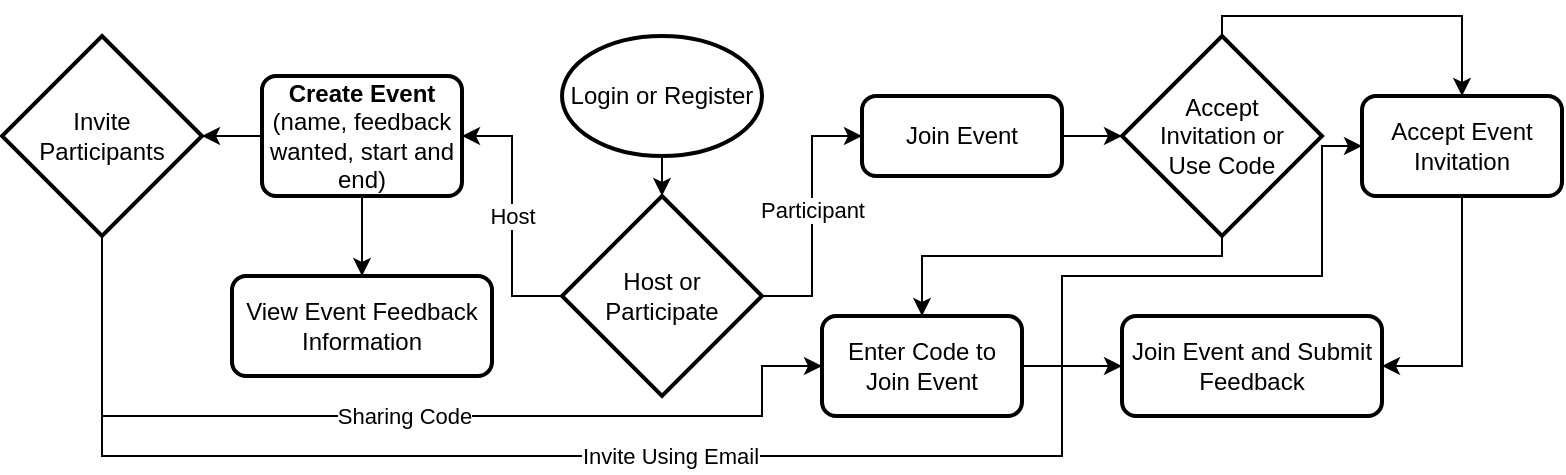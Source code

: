 <mxfile version="14.2.7" type="github">
  <diagram id="kEJS7GYe4vapTDvjzmlF" name="Page-1">
    <mxGraphModel dx="788" dy="543" grid="1" gridSize="10" guides="1" tooltips="1" connect="1" arrows="1" fold="1" page="1" pageScale="1" pageWidth="827" pageHeight="1169" math="0" shadow="0">
      <root>
        <mxCell id="0" />
        <mxCell id="1" parent="0" />
        <mxCell id="CwUWmu0VhKsochQkaoye-10" style="edgeStyle=orthogonalEdgeStyle;rounded=0;orthogonalLoop=1;jettySize=auto;html=1;entryX=1;entryY=0.5;entryDx=0;entryDy=0;" parent="1" source="CwUWmu0VhKsochQkaoye-6" target="CwUWmu0VhKsochQkaoye-9" edge="1">
          <mxGeometry relative="1" as="geometry" />
        </mxCell>
        <mxCell id="CwUWmu0VhKsochQkaoye-13" value="Host" style="edgeLabel;html=1;align=center;verticalAlign=middle;resizable=0;points=[];" parent="CwUWmu0VhKsochQkaoye-10" vertex="1" connectable="0">
          <mxGeometry x="-0.022" y="3" relative="1" as="geometry">
            <mxPoint x="3" y="-2" as="offset" />
          </mxGeometry>
        </mxCell>
        <mxCell id="CwUWmu0VhKsochQkaoye-12" style="edgeStyle=orthogonalEdgeStyle;rounded=0;orthogonalLoop=1;jettySize=auto;html=1;entryX=0;entryY=0.5;entryDx=0;entryDy=0;" parent="1" source="CwUWmu0VhKsochQkaoye-6" target="CwUWmu0VhKsochQkaoye-11" edge="1">
          <mxGeometry relative="1" as="geometry" />
        </mxCell>
        <mxCell id="CwUWmu0VhKsochQkaoye-14" value="Participant" style="edgeLabel;html=1;align=center;verticalAlign=middle;resizable=0;points=[];" parent="CwUWmu0VhKsochQkaoye-12" vertex="1" connectable="0">
          <mxGeometry x="-0.144" y="-4" relative="1" as="geometry">
            <mxPoint x="-4" y="-13" as="offset" />
          </mxGeometry>
        </mxCell>
        <mxCell id="CwUWmu0VhKsochQkaoye-6" value="Host or Participate" style="strokeWidth=2;html=1;shape=mxgraph.flowchart.decision;whiteSpace=wrap;" parent="1" vertex="1">
          <mxGeometry x="350" y="140" width="100" height="100" as="geometry" />
        </mxCell>
        <mxCell id="E_DURaKCawPtjk9vcbm5-1" style="edgeStyle=orthogonalEdgeStyle;rounded=0;orthogonalLoop=1;jettySize=auto;html=1;entryX=1;entryY=0.5;entryDx=0;entryDy=0;entryPerimeter=0;" edge="1" parent="1" source="CwUWmu0VhKsochQkaoye-9" target="CwUWmu0VhKsochQkaoye-28">
          <mxGeometry relative="1" as="geometry" />
        </mxCell>
        <mxCell id="E_DURaKCawPtjk9vcbm5-6" style="edgeStyle=orthogonalEdgeStyle;rounded=0;orthogonalLoop=1;jettySize=auto;html=1;entryX=0.5;entryY=0;entryDx=0;entryDy=0;" edge="1" parent="1" source="CwUWmu0VhKsochQkaoye-9" target="CwUWmu0VhKsochQkaoye-40">
          <mxGeometry relative="1" as="geometry" />
        </mxCell>
        <mxCell id="CwUWmu0VhKsochQkaoye-9" value="&lt;div&gt;&lt;b&gt;Create Event&lt;/b&gt;&lt;/div&gt;&lt;div&gt;(name, feedback wanted, start and end)&lt;br&gt;&lt;/div&gt;" style="rounded=1;whiteSpace=wrap;html=1;absoluteArcSize=1;arcSize=14;strokeWidth=2;" parent="1" vertex="1">
          <mxGeometry x="200" y="80" width="100" height="60" as="geometry" />
        </mxCell>
        <mxCell id="CwUWmu0VhKsochQkaoye-24" style="edgeStyle=orthogonalEdgeStyle;rounded=0;orthogonalLoop=1;jettySize=auto;html=1;" parent="1" source="CwUWmu0VhKsochQkaoye-11" target="CwUWmu0VhKsochQkaoye-23" edge="1">
          <mxGeometry relative="1" as="geometry" />
        </mxCell>
        <mxCell id="CwUWmu0VhKsochQkaoye-11" value="Join Event" style="rounded=1;whiteSpace=wrap;html=1;absoluteArcSize=1;arcSize=14;strokeWidth=2;" parent="1" vertex="1">
          <mxGeometry x="500" y="90" width="100" height="40" as="geometry" />
        </mxCell>
        <mxCell id="CwUWmu0VhKsochQkaoye-18" style="edgeStyle=orthogonalEdgeStyle;rounded=0;orthogonalLoop=1;jettySize=auto;html=1;exitX=0.5;exitY=1;exitDx=0;exitDy=0;exitPerimeter=0;entryX=0.5;entryY=0;entryDx=0;entryDy=0;entryPerimeter=0;" parent="1" source="CwUWmu0VhKsochQkaoye-17" target="CwUWmu0VhKsochQkaoye-6" edge="1">
          <mxGeometry relative="1" as="geometry" />
        </mxCell>
        <mxCell id="CwUWmu0VhKsochQkaoye-17" value="Login or Register" style="strokeWidth=2;html=1;shape=mxgraph.flowchart.start_1;whiteSpace=wrap;" parent="1" vertex="1">
          <mxGeometry x="350" y="60" width="100" height="60" as="geometry" />
        </mxCell>
        <mxCell id="E_DURaKCawPtjk9vcbm5-3" style="edgeStyle=orthogonalEdgeStyle;rounded=0;orthogonalLoop=1;jettySize=auto;html=1;exitX=0.5;exitY=1;exitDx=0;exitDy=0;exitPerimeter=0;entryX=0.5;entryY=0;entryDx=0;entryDy=0;" edge="1" parent="1" source="CwUWmu0VhKsochQkaoye-23" target="CwUWmu0VhKsochQkaoye-29">
          <mxGeometry relative="1" as="geometry">
            <Array as="points">
              <mxPoint x="680" y="170" />
              <mxPoint x="530" y="170" />
            </Array>
          </mxGeometry>
        </mxCell>
        <mxCell id="E_DURaKCawPtjk9vcbm5-7" style="edgeStyle=orthogonalEdgeStyle;rounded=0;orthogonalLoop=1;jettySize=auto;html=1;entryX=0.5;entryY=0;entryDx=0;entryDy=0;exitX=0.5;exitY=0;exitDx=0;exitDy=0;exitPerimeter=0;" edge="1" parent="1" source="CwUWmu0VhKsochQkaoye-23" target="CwUWmu0VhKsochQkaoye-33">
          <mxGeometry relative="1" as="geometry">
            <Array as="points">
              <mxPoint x="680" y="50" />
              <mxPoint x="800" y="50" />
            </Array>
          </mxGeometry>
        </mxCell>
        <mxCell id="CwUWmu0VhKsochQkaoye-23" value="&lt;div align=&quot;center&quot;&gt;Accept &lt;br&gt;&lt;/div&gt;&lt;div align=&quot;center&quot;&gt;Invitation or &lt;br&gt;&lt;/div&gt;&lt;div align=&quot;center&quot;&gt;Use Code&lt;/div&gt;" style="strokeWidth=2;html=1;shape=mxgraph.flowchart.decision;whiteSpace=wrap;align=center;" parent="1" vertex="1">
          <mxGeometry x="630" y="60" width="100" height="100" as="geometry" />
        </mxCell>
        <mxCell id="CwUWmu0VhKsochQkaoye-31" style="edgeStyle=orthogonalEdgeStyle;rounded=0;orthogonalLoop=1;jettySize=auto;html=1;entryX=0;entryY=0.5;entryDx=0;entryDy=0;exitX=0.5;exitY=1;exitDx=0;exitDy=0;exitPerimeter=0;" parent="1" source="CwUWmu0VhKsochQkaoye-28" target="CwUWmu0VhKsochQkaoye-29" edge="1">
          <mxGeometry relative="1" as="geometry">
            <Array as="points">
              <mxPoint x="120" y="250" />
              <mxPoint x="450" y="250" />
              <mxPoint x="450" y="225" />
            </Array>
          </mxGeometry>
        </mxCell>
        <mxCell id="CwUWmu0VhKsochQkaoye-32" value="Sharing Code" style="edgeLabel;html=1;align=center;verticalAlign=middle;resizable=0;points=[];" parent="CwUWmu0VhKsochQkaoye-31" vertex="1" connectable="0">
          <mxGeometry x="0.033" y="3" relative="1" as="geometry">
            <mxPoint x="-5" y="3" as="offset" />
          </mxGeometry>
        </mxCell>
        <mxCell id="CwUWmu0VhKsochQkaoye-38" style="edgeStyle=orthogonalEdgeStyle;rounded=0;orthogonalLoop=1;jettySize=auto;html=1;entryX=0;entryY=0.5;entryDx=0;entryDy=0;exitX=0.5;exitY=1;exitDx=0;exitDy=0;exitPerimeter=0;" parent="1" source="CwUWmu0VhKsochQkaoye-28" target="CwUWmu0VhKsochQkaoye-33" edge="1">
          <mxGeometry relative="1" as="geometry">
            <Array as="points">
              <mxPoint x="120" y="270" />
              <mxPoint x="600" y="270" />
              <mxPoint x="600" y="180" />
              <mxPoint x="730" y="180" />
              <mxPoint x="730" y="115" />
            </Array>
          </mxGeometry>
        </mxCell>
        <mxCell id="CwUWmu0VhKsochQkaoye-39" value="&lt;div&gt;Invite Using Email&lt;/div&gt;" style="edgeLabel;html=1;align=center;verticalAlign=middle;resizable=0;points=[];" parent="CwUWmu0VhKsochQkaoye-38" vertex="1" connectable="0">
          <mxGeometry x="-0.006" relative="1" as="geometry">
            <mxPoint x="-50.83" as="offset" />
          </mxGeometry>
        </mxCell>
        <mxCell id="CwUWmu0VhKsochQkaoye-28" value="&lt;div&gt;Invite &lt;br&gt;&lt;/div&gt;&lt;div&gt;Participants&lt;/div&gt;" style="strokeWidth=2;html=1;shape=mxgraph.flowchart.decision;whiteSpace=wrap;" parent="1" vertex="1">
          <mxGeometry x="70" y="60" width="100" height="100" as="geometry" />
        </mxCell>
        <mxCell id="E_DURaKCawPtjk9vcbm5-8" style="edgeStyle=orthogonalEdgeStyle;rounded=0;orthogonalLoop=1;jettySize=auto;html=1;entryX=0;entryY=0.5;entryDx=0;entryDy=0;" edge="1" parent="1" source="CwUWmu0VhKsochQkaoye-29" target="CwUWmu0VhKsochQkaoye-41">
          <mxGeometry relative="1" as="geometry" />
        </mxCell>
        <mxCell id="CwUWmu0VhKsochQkaoye-29" value="Enter Code to Join Event" style="rounded=1;whiteSpace=wrap;html=1;absoluteArcSize=1;arcSize=14;strokeWidth=2;" parent="1" vertex="1">
          <mxGeometry x="480" y="200" width="100" height="50" as="geometry" />
        </mxCell>
        <mxCell id="E_DURaKCawPtjk9vcbm5-9" style="edgeStyle=orthogonalEdgeStyle;rounded=0;orthogonalLoop=1;jettySize=auto;html=1;entryX=1;entryY=0.5;entryDx=0;entryDy=0;" edge="1" parent="1" source="CwUWmu0VhKsochQkaoye-33" target="CwUWmu0VhKsochQkaoye-41">
          <mxGeometry relative="1" as="geometry" />
        </mxCell>
        <mxCell id="CwUWmu0VhKsochQkaoye-33" value="Accept Event Invitation" style="rounded=1;whiteSpace=wrap;html=1;absoluteArcSize=1;arcSize=14;strokeWidth=2;" parent="1" vertex="1">
          <mxGeometry x="750" y="90" width="100" height="50" as="geometry" />
        </mxCell>
        <mxCell id="CwUWmu0VhKsochQkaoye-40" value="View Event Feedback Information" style="rounded=1;whiteSpace=wrap;html=1;absoluteArcSize=1;arcSize=14;strokeWidth=2;" parent="1" vertex="1">
          <mxGeometry x="185" y="180" width="130" height="50" as="geometry" />
        </mxCell>
        <mxCell id="CwUWmu0VhKsochQkaoye-41" value="Join Event and Submit Feedback" style="rounded=1;whiteSpace=wrap;html=1;absoluteArcSize=1;arcSize=14;strokeWidth=2;" parent="1" vertex="1">
          <mxGeometry x="630" y="200" width="130" height="50" as="geometry" />
        </mxCell>
      </root>
    </mxGraphModel>
  </diagram>
</mxfile>
